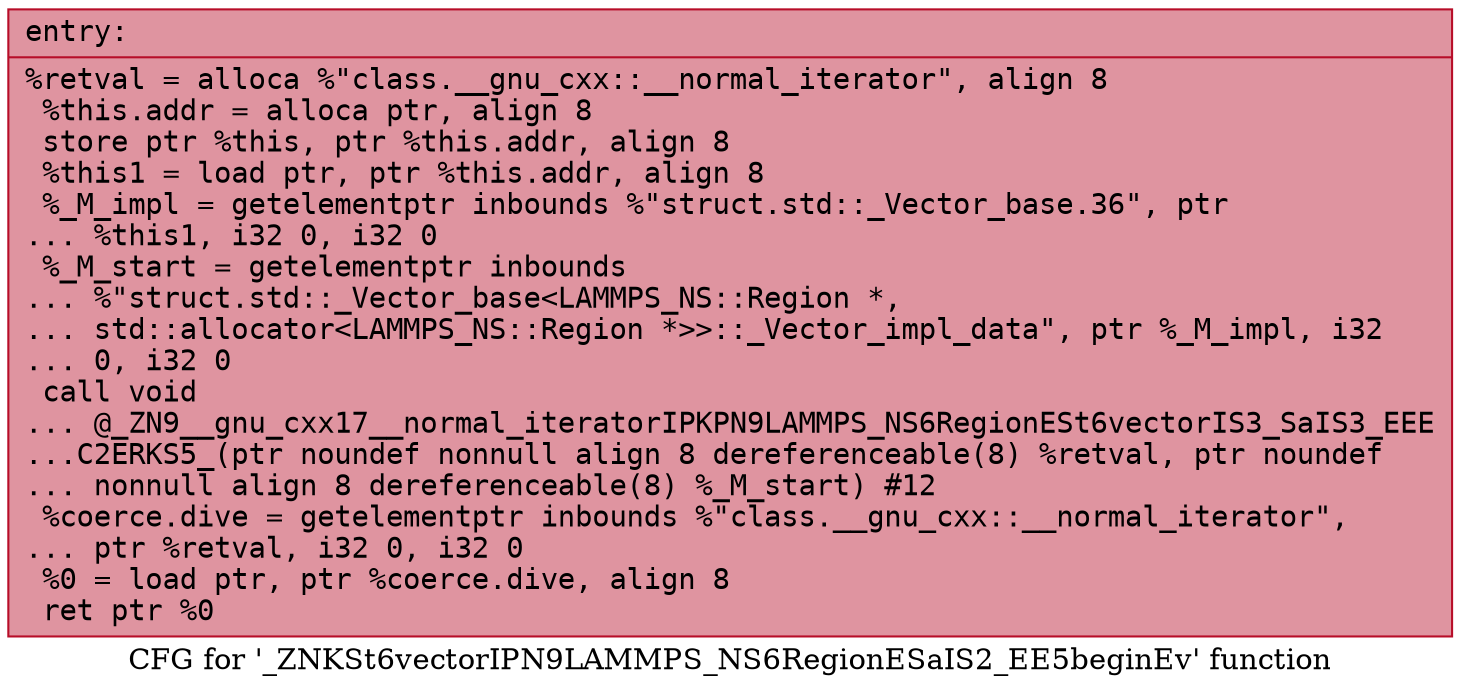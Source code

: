 digraph "CFG for '_ZNKSt6vectorIPN9LAMMPS_NS6RegionESaIS2_EE5beginEv' function" {
	label="CFG for '_ZNKSt6vectorIPN9LAMMPS_NS6RegionESaIS2_EE5beginEv' function";

	Node0x562846692c70 [shape=record,color="#b70d28ff", style=filled, fillcolor="#b70d2870" fontname="Courier",label="{entry:\l|  %retval = alloca %\"class.__gnu_cxx::__normal_iterator\", align 8\l  %this.addr = alloca ptr, align 8\l  store ptr %this, ptr %this.addr, align 8\l  %this1 = load ptr, ptr %this.addr, align 8\l  %_M_impl = getelementptr inbounds %\"struct.std::_Vector_base.36\", ptr\l... %this1, i32 0, i32 0\l  %_M_start = getelementptr inbounds\l... %\"struct.std::_Vector_base\<LAMMPS_NS::Region *,\l... std::allocator\<LAMMPS_NS::Region *\>\>::_Vector_impl_data\", ptr %_M_impl, i32\l... 0, i32 0\l  call void\l... @_ZN9__gnu_cxx17__normal_iteratorIPKPN9LAMMPS_NS6RegionESt6vectorIS3_SaIS3_EEE\l...C2ERKS5_(ptr noundef nonnull align 8 dereferenceable(8) %retval, ptr noundef\l... nonnull align 8 dereferenceable(8) %_M_start) #12\l  %coerce.dive = getelementptr inbounds %\"class.__gnu_cxx::__normal_iterator\",\l... ptr %retval, i32 0, i32 0\l  %0 = load ptr, ptr %coerce.dive, align 8\l  ret ptr %0\l}"];
}
